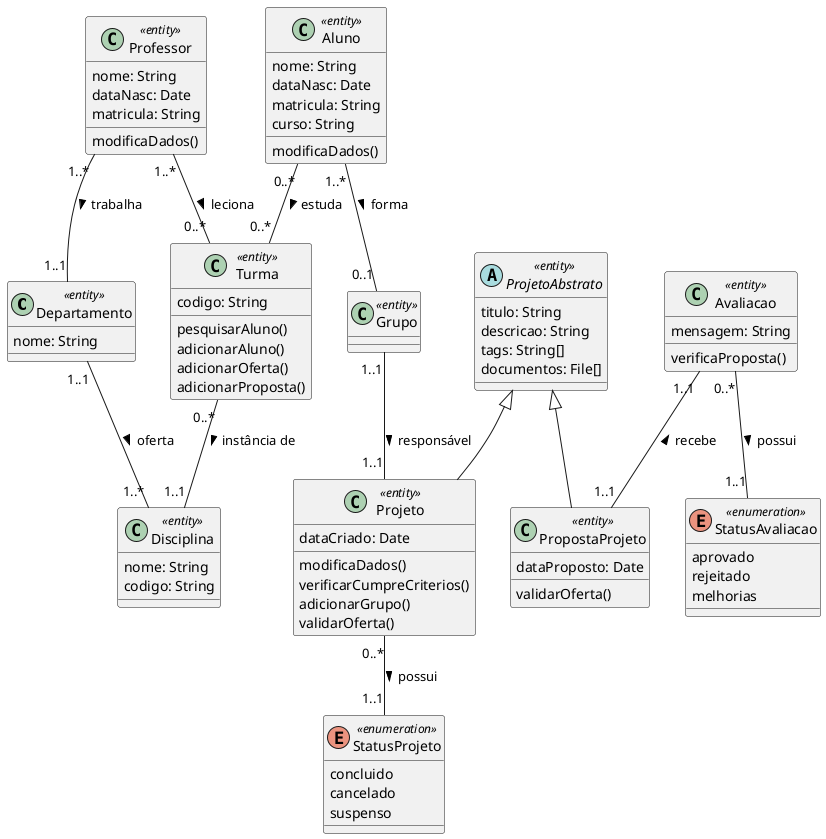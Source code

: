 @startuml 
' Muitas dessas classes estão envoltas nos macros de start/endsub pois
' queremos permitir include seletivo de classes em outros diagramas de classes
' de alguns casos de uso.
!startsub Departamento
class Departamento <<entity>> {
  nome: String
}
!endsub

!startsub Disciplina
class Disciplina <<entity>> {
  nome: String
  codigo: String
}
!endsub

!startsub Professor
class Professor <<entity>> {
  nome: String
  dataNasc: Date
  matricula: String
  modificaDados()
}
!endsub

!startsub Aluno
class Aluno <<entity>> {
  nome: String
  dataNasc: Date
  matricula: String
  curso: String
  modificaDados()
}
!endsub

!startsub Grupo
class Grupo <<entity>> {
}
!endsub

!startsub StatusProjeto
enum StatusProjeto <<enumeration>> {
  concluido
  cancelado
  suspenso
}
!endsub

!startsub ProjetoAbstrato
abstract class ProjetoAbstrato <<entity>> {
  titulo: String
  descricao: String
  tags: String[]
  documentos: File[]
}
!endsub

!startsub Projeto
class Projeto <<entity>> {
  dataCriado: Date
  modificaDados()
  verificarCumpreCriterios()
  adicionarGrupo()
  validarOferta()
}
!endsub

!startsub Turma
class Turma <<entity>> {
  codigo: String
  pesquisarAluno()
  adicionarAluno()
  adicionarOferta()
  adicionarProposta()
}
!endsub

!startsub PropostaProjeto
class PropostaProjeto <<entity>> {
  dataProposto: Date
  validarOferta()
}
!endsub

!startsub Avaliacao
class Avaliacao <<entity>> {
  mensagem: String
  verificaProposta()
}
!endsub

!startsub StatusAvaliacao
enum StatusAvaliacao <<enumeration>> {
  aprovado
  rejeitado
  melhorias
}
!endsub

ProjetoAbstrato <|-- Projeto
ProjetoAbstrato <|-- PropostaProjeto

Avaliacao "0..*" -- "1..1" StatusAvaliacao : possui >
Avaliacao "1..1" -- "1..1" PropostaProjeto : recebe <

Aluno "1..*" -- "0..1" Grupo : forma >
Aluno "0..*" -- "0..*" Turma : estuda >

Grupo "1..1" -- "1..1" Projeto : responsável >

Professor "1..*" -- "1..1" Departamento : trabalha >
Professor "1..*" -- "0..*" Turma : leciona >

Departamento "1..1" -- "1..*" Disciplina : oferta >

Turma "0..*" -- "1..1" Disciplina : instância de >

Projeto "0..*" -- "1..1" StatusProjeto : possui >
@enduml
